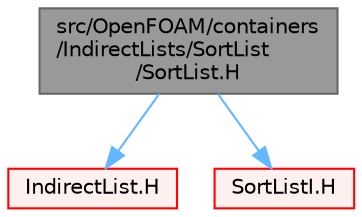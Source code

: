 digraph "src/OpenFOAM/containers/IndirectLists/SortList/SortList.H"
{
 // LATEX_PDF_SIZE
  bgcolor="transparent";
  edge [fontname=Helvetica,fontsize=10,labelfontname=Helvetica,labelfontsize=10];
  node [fontname=Helvetica,fontsize=10,shape=box,height=0.2,width=0.4];
  Node1 [id="Node000001",label="src/OpenFOAM/containers\l/IndirectLists/SortList\l/SortList.H",height=0.2,width=0.4,color="gray40", fillcolor="grey60", style="filled", fontcolor="black",tooltip=" "];
  Node1 -> Node2 [id="edge1_Node000001_Node000002",color="steelblue1",style="solid",tooltip=" "];
  Node2 [id="Node000002",label="IndirectList.H",height=0.2,width=0.4,color="red", fillcolor="#FFF0F0", style="filled",URL="$IndirectList_8H.html",tooltip=" "];
  Node1 -> Node92 [id="edge2_Node000001_Node000092",color="steelblue1",style="solid",tooltip=" "];
  Node92 [id="Node000092",label="SortListI.H",height=0.2,width=0.4,color="red", fillcolor="#FFF0F0", style="filled",URL="$SortListI_8H.html",tooltip=" "];
}
